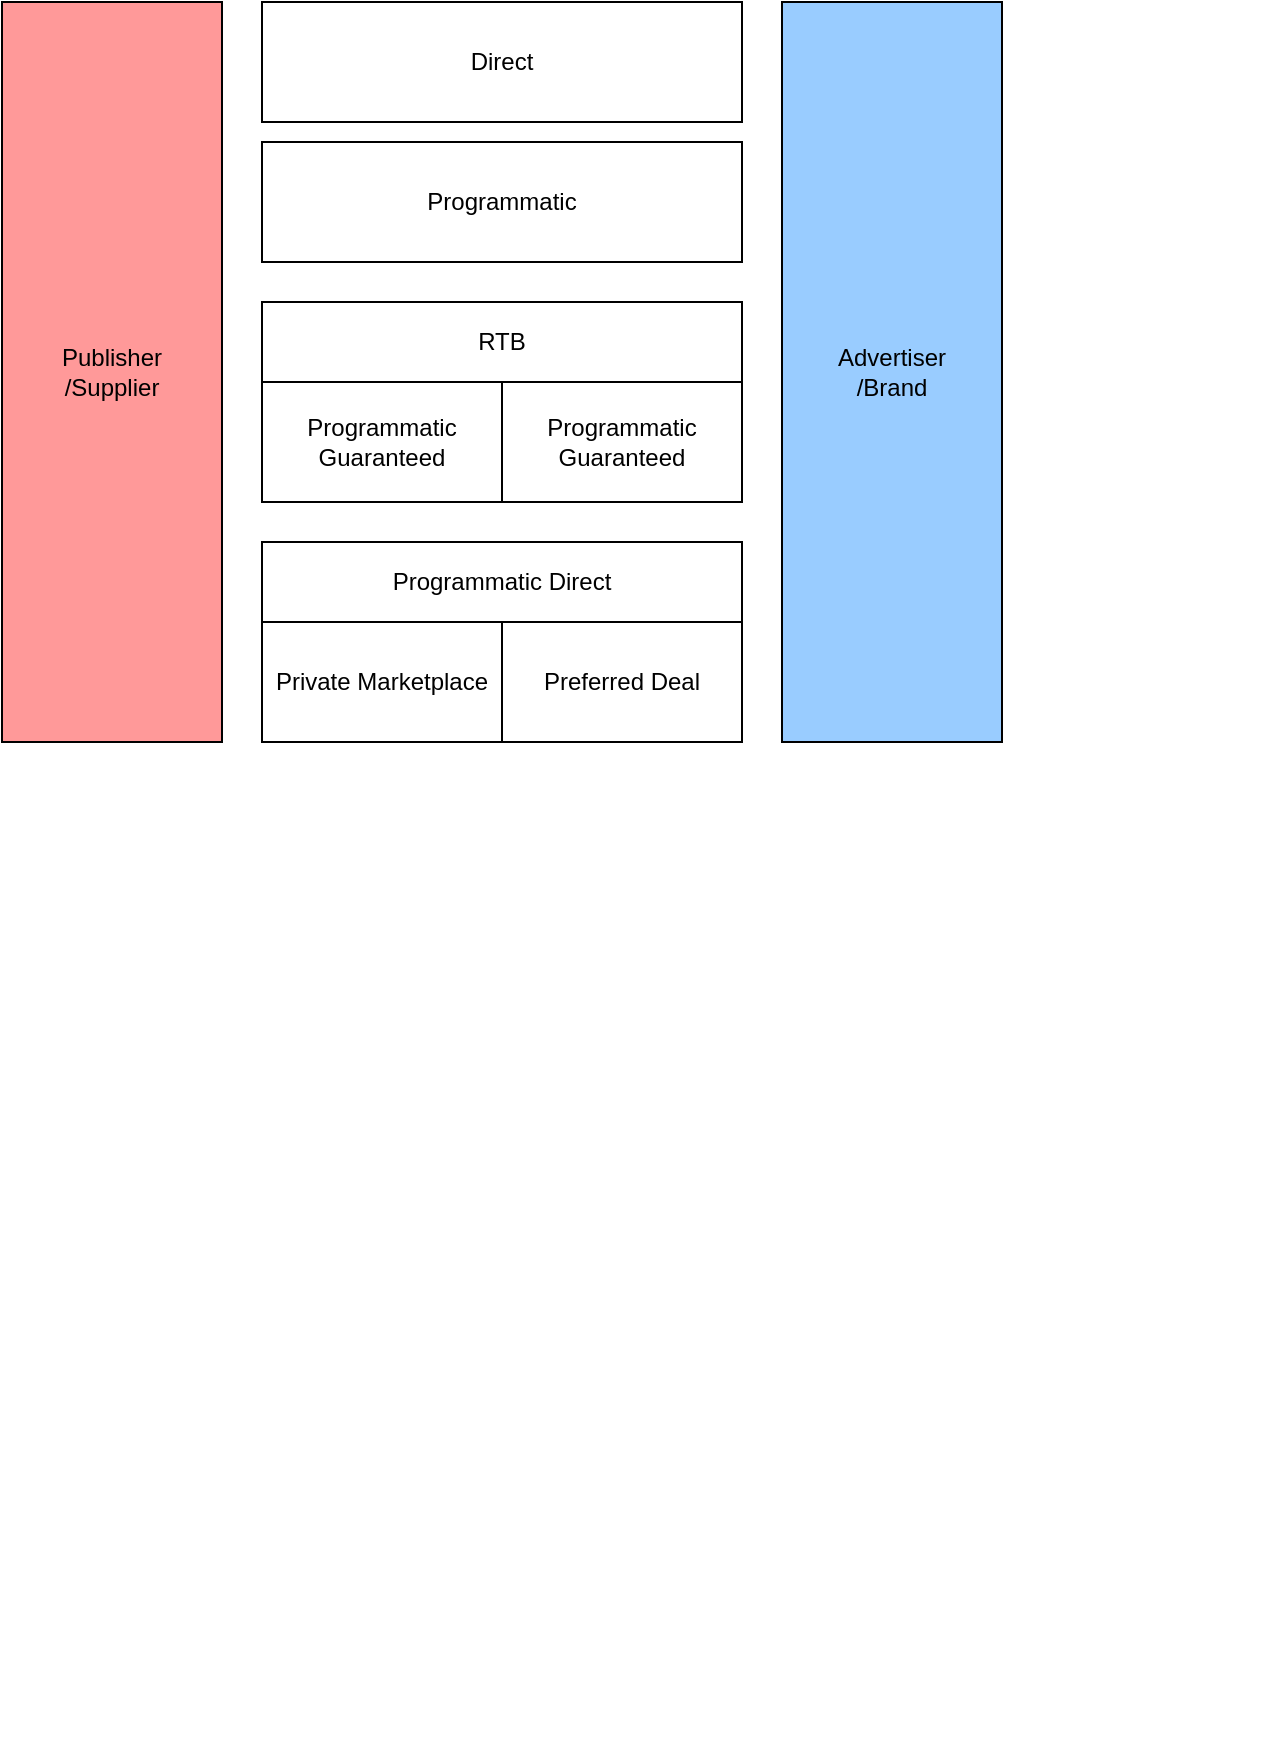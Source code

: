 <mxfile version="24.8.0" pages="2">
  <diagram name="AdTech ecosystem" id="QyplbVSC7AhCvCD_y2EY">
    <mxGraphModel dx="1306" dy="750" grid="1" gridSize="10" guides="1" tooltips="1" connect="1" arrows="1" fold="1" page="1" pageScale="1" pageWidth="850" pageHeight="1100" math="0" shadow="0">
      <root>
        <mxCell id="0" />
        <mxCell id="1" parent="0" />
        <mxCell id="e_xwsB50zYJpYNlldwKL-1" value="" style="group" vertex="1" connectable="0" parent="1">
          <mxGeometry x="20" y="20" width="500" height="370" as="geometry" />
        </mxCell>
        <mxCell id="U8M-sRRa03UQ9vuN93-l-2" value="Publisher&lt;div&gt;/&lt;span style=&quot;background-color: initial;&quot;&gt;Supplier&lt;/span&gt;&lt;/div&gt;" style="rounded=0;whiteSpace=wrap;html=1;fillColor=#FF9999;" vertex="1" parent="e_xwsB50zYJpYNlldwKL-1">
          <mxGeometry width="110" height="370" as="geometry" />
        </mxCell>
        <mxCell id="U8M-sRRa03UQ9vuN93-l-3" value="Direct" style="rounded=0;whiteSpace=wrap;html=1;" vertex="1" parent="e_xwsB50zYJpYNlldwKL-1">
          <mxGeometry x="130" width="240" height="60" as="geometry" />
        </mxCell>
        <mxCell id="U8M-sRRa03UQ9vuN93-l-4" value="Programmatic" style="rounded=0;whiteSpace=wrap;html=1;" vertex="1" parent="e_xwsB50zYJpYNlldwKL-1">
          <mxGeometry x="130" y="70" width="240" height="60" as="geometry" />
        </mxCell>
        <mxCell id="U8M-sRRa03UQ9vuN93-l-5" value="RTB" style="rounded=0;whiteSpace=wrap;html=1;" vertex="1" parent="e_xwsB50zYJpYNlldwKL-1">
          <mxGeometry x="130" y="150" width="240" height="40" as="geometry" />
        </mxCell>
        <mxCell id="U8M-sRRa03UQ9vuN93-l-6" value="Programmatic Direct" style="rounded=0;whiteSpace=wrap;html=1;" vertex="1" parent="e_xwsB50zYJpYNlldwKL-1">
          <mxGeometry x="130" y="270" width="240" height="40" as="geometry" />
        </mxCell>
        <mxCell id="U8M-sRRa03UQ9vuN93-l-7" value="Programmatic&lt;div&gt;Guaranteed&lt;/div&gt;" style="rounded=0;whiteSpace=wrap;html=1;" vertex="1" parent="e_xwsB50zYJpYNlldwKL-1">
          <mxGeometry x="130" y="190" width="120" height="60" as="geometry" />
        </mxCell>
        <mxCell id="U8M-sRRa03UQ9vuN93-l-8" value="Programmatic&lt;div&gt;Guaranteed&lt;/div&gt;" style="rounded=0;whiteSpace=wrap;html=1;" vertex="1" parent="e_xwsB50zYJpYNlldwKL-1">
          <mxGeometry x="250" y="190" width="120" height="60" as="geometry" />
        </mxCell>
        <mxCell id="U8M-sRRa03UQ9vuN93-l-9" value="&lt;div&gt;Private Marketplace&lt;/div&gt;" style="rounded=0;whiteSpace=wrap;html=1;" vertex="1" parent="e_xwsB50zYJpYNlldwKL-1">
          <mxGeometry x="130" y="310" width="120" height="60" as="geometry" />
        </mxCell>
        <mxCell id="U8M-sRRa03UQ9vuN93-l-10" value="Preferred Deal" style="rounded=0;whiteSpace=wrap;html=1;" vertex="1" parent="e_xwsB50zYJpYNlldwKL-1">
          <mxGeometry x="250" y="310" width="120" height="60" as="geometry" />
        </mxCell>
        <mxCell id="U8M-sRRa03UQ9vuN93-l-11" value="Advertiser&lt;div&gt;/&lt;span style=&quot;background-color: initial;&quot;&gt;Brand&lt;/span&gt;&lt;/div&gt;" style="rounded=0;whiteSpace=wrap;html=1;fillColor=#99CCFF;" vertex="1" parent="e_xwsB50zYJpYNlldwKL-1">
          <mxGeometry x="390" width="110" height="370" as="geometry" />
        </mxCell>
        <mxCell id="e_xwsB50zYJpYNlldwKL-2" value="" style="shape=image;verticalLabelPosition=bottom;labelBackgroundColor=default;verticalAlign=top;aspect=fixed;imageAspect=0;image=https://d2ms8rpfqc4h24.cloudfront.net/adtech_software_how_it_works_1_94ce53a435.jpg;" vertex="1" parent="1">
          <mxGeometry x="20" y="430" width="630.75" height="460" as="geometry" />
        </mxCell>
      </root>
    </mxGraphModel>
  </diagram>
  <diagram id="_TIl5Jepv-hdnl1sDL6D" name="Page-2">
    <mxGraphModel dx="1306" dy="750" grid="1" gridSize="10" guides="1" tooltips="1" connect="1" arrows="1" fold="1" page="1" pageScale="1" pageWidth="850" pageHeight="1100" math="0" shadow="0">
      <root>
        <mxCell id="0" />
        <mxCell id="1" parent="0" />
        <mxCell id="yp4R7YsqMI3paaVE7xBr-1" value="" style="shape=image;verticalLabelPosition=bottom;labelBackgroundColor=default;verticalAlign=top;aspect=fixed;imageAspect=0;image=https://d17ocfn2f5o4rl.cloudfront.net/wp-content/uploads/2023/12/BP-AdTech-Guide_infographic_2.jpg;" vertex="1" parent="1">
          <mxGeometry x="10" y="20" width="640" height="480" as="geometry" />
        </mxCell>
        <mxCell id="yp4R7YsqMI3paaVE7xBr-3" value="&lt;h2&gt;&lt;span style=&quot;background-color: initial;&quot;&gt;Reference&lt;/span&gt;&lt;/h2&gt;&lt;ol&gt;&lt;li&gt;&lt;span style=&quot;background-color: initial; font-size: 12px; font-weight: 400;&quot;&gt;https://intellias.com/adtech-development/&lt;/span&gt;&lt;/li&gt;&lt;li&gt;&lt;span style=&quot;background-color: initial; font-size: 12px; font-weight: normal;&quot;&gt;https://radixweb.com/blog/adtech-software-development-guide&lt;/span&gt;&lt;/li&gt;&lt;li&gt;&lt;span style=&quot;background-color: initial; font-size: 12px; font-weight: normal;&quot;&gt;&lt;br&gt;&lt;/span&gt;&lt;/li&gt;&lt;/ol&gt;&lt;p&gt;&lt;/p&gt;&lt;h1 style=&quot;margin-top: 0px;&quot;&gt;&lt;p&gt;&lt;/p&gt;&lt;p&gt;&lt;/p&gt;&lt;p&gt;&lt;/p&gt;&lt;p&gt;&lt;/p&gt;&lt;p&gt;&lt;/p&gt;&lt;p&gt;&lt;/p&gt;&lt;/h1&gt;" style="text;html=1;whiteSpace=wrap;overflow=hidden;rounded=0;" vertex="1" parent="1">
          <mxGeometry x="50" y="700" width="500" height="240" as="geometry" />
        </mxCell>
      </root>
    </mxGraphModel>
  </diagram>
</mxfile>
